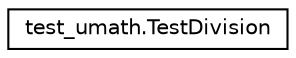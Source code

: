 digraph "Graphical Class Hierarchy"
{
 // LATEX_PDF_SIZE
  edge [fontname="Helvetica",fontsize="10",labelfontname="Helvetica",labelfontsize="10"];
  node [fontname="Helvetica",fontsize="10",shape=record];
  rankdir="LR";
  Node0 [label="test_umath.TestDivision",height=0.2,width=0.4,color="black", fillcolor="white", style="filled",URL="$classtest__umath_1_1TestDivision.html",tooltip=" "];
}
